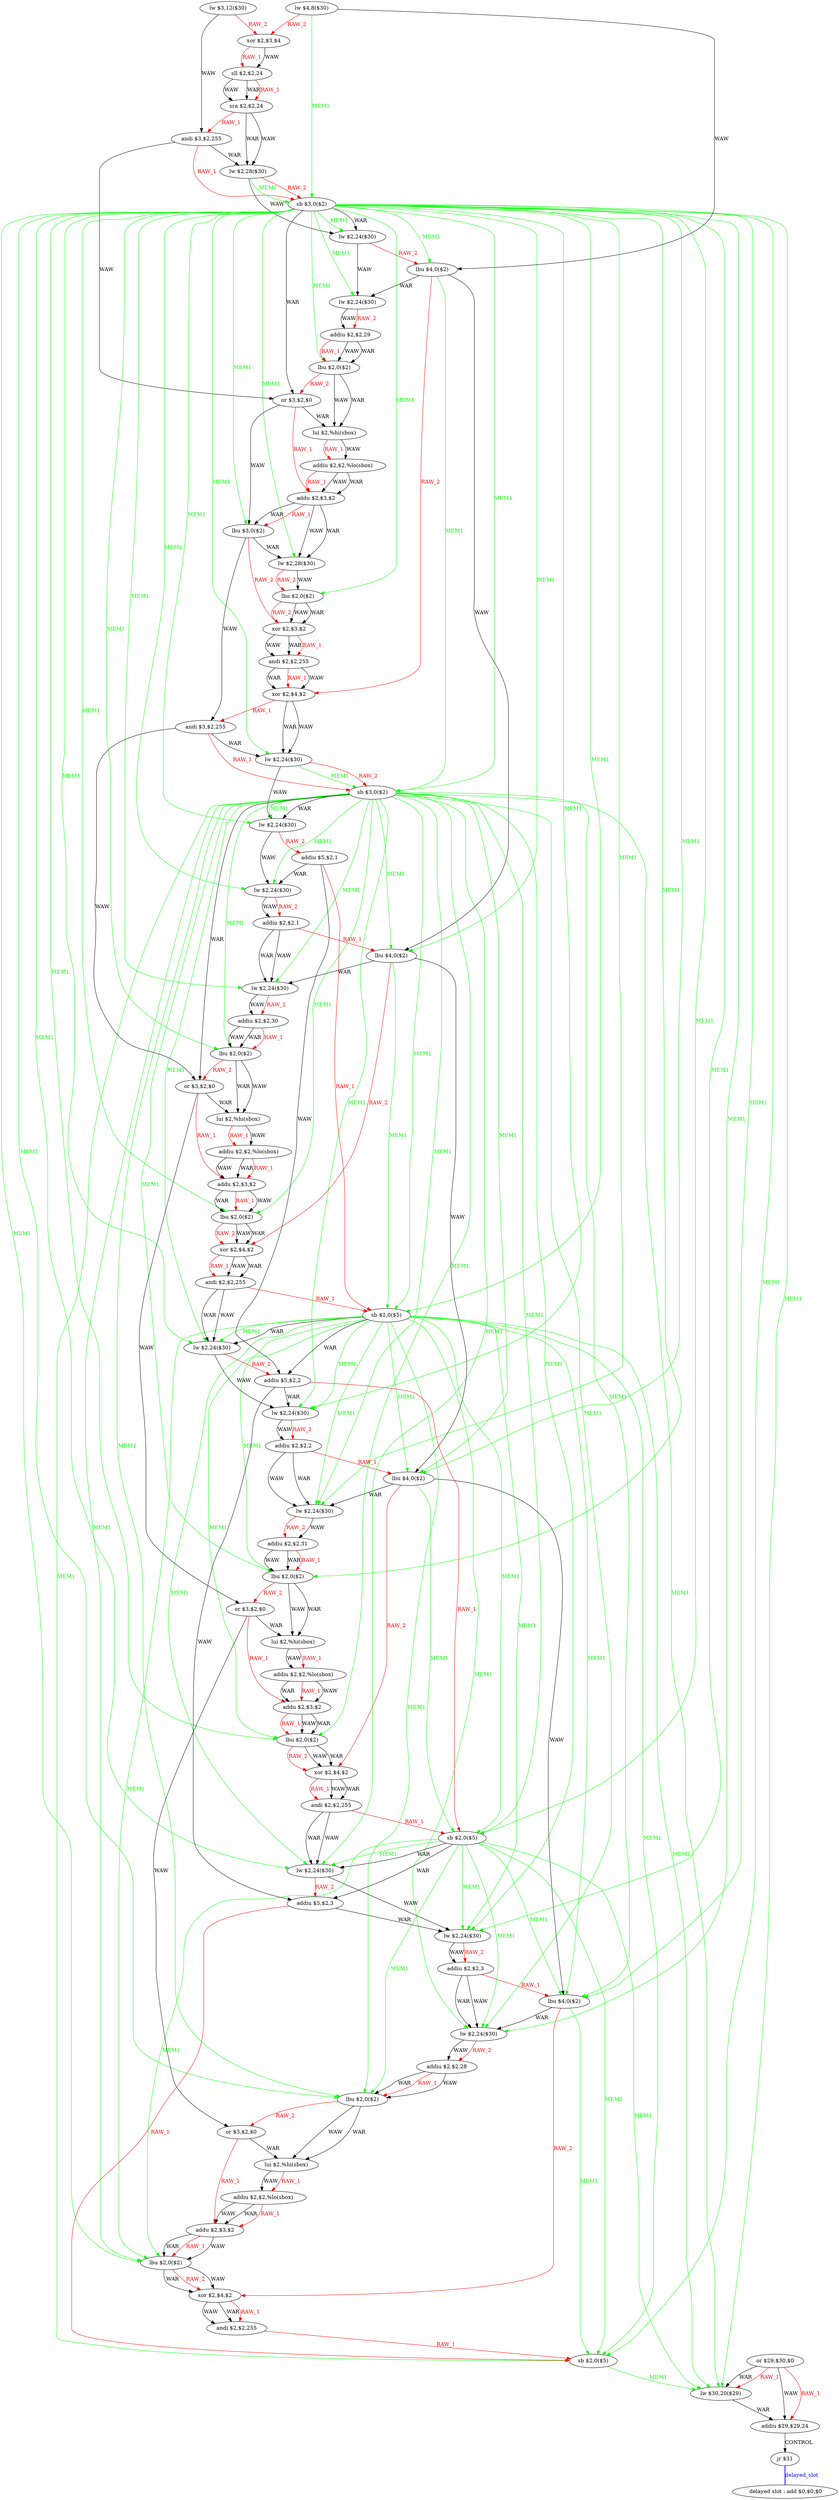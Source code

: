 digraph G1 {
node [shape = ellipse];
i78 [label = " delayed slot : add $0,$0,$0"] ;
i77 ->  i78 [style = bold, dir= none, fontcolor = blue, color = blue, label= "delayed_slot"];
i77 [label = "jr $31"] ;
i0 [label = "lw $3,12($30)"] ;
i0 ->  i2 [color = red, fontcolor = red, label= "RAW_2"];
i0 ->  i5 [label= "WAW"];
i2 [label = "xor $2,$3,$4"] ;
i2 ->  i3 [label= "WAW"];
i2 ->  i3 [color = red, fontcolor = red, label= "RAW_1"];
i3 [label = "sll $2,$2,24"] ;
i3 ->  i4 [label= "WAW"];
i3 ->  i4 [label= "WAR"];
i3 ->  i4 [color = red, fontcolor = red, label= "RAW_1"];
i4 [label = "sra $2,$2,24"] ;
i4 ->  i5 [color = red, fontcolor = red, label= "RAW_1"];
i4 ->  i6 [label= "WAW"];
i4 ->  i6 [label= "WAR"];
i5 [label = "andi $3,$2,255"] ;
i5 ->  i6 [label= "WAR"];
i5 ->  i7 [color = red, fontcolor = red, label= "RAW_1"];
i5 ->  i13 [label= "WAW"];
i6 [label = "lw $2,28($30)"] ;
i6 ->  i7 [color = green, fontcolor = green, label= "MEM1"];
i6 ->  i7 [color = red, fontcolor = red, label= "RAW_2"];
i6 ->  i8 [label= "WAW"];
i7 [label = "sb $3,0($2)"] ;
i7 ->  i8 [label= "WAR"];
i7 ->  i8 [color = green, fontcolor = green, label= "MEM1"];
i7 ->  i9 [color = green, fontcolor = green, label= "MEM1"];
i7 ->  i10 [color = green, fontcolor = green, label= "MEM1"];
i7 ->  i12 [color = green, fontcolor = green, label= "MEM1"];
i7 ->  i13 [label= "WAR"];
i7 ->  i17 [color = green, fontcolor = green, label= "MEM1"];
i7 ->  i18 [color = green, fontcolor = green, label= "MEM1"];
i7 ->  i19 [color = green, fontcolor = green, label= "MEM1"];
i7 ->  i24 [color = green, fontcolor = green, label= "MEM1"];
i7 ->  i25 [color = green, fontcolor = green, label= "MEM1"];
i7 ->  i26 [color = green, fontcolor = green, label= "MEM1"];
i7 ->  i28 [color = green, fontcolor = green, label= "MEM1"];
i7 ->  i30 [color = green, fontcolor = green, label= "MEM1"];
i7 ->  i31 [color = green, fontcolor = green, label= "MEM1"];
i7 ->  i33 [color = green, fontcolor = green, label= "MEM1"];
i7 ->  i38 [color = green, fontcolor = green, label= "MEM1"];
i7 ->  i41 [color = green, fontcolor = green, label= "MEM1"];
i7 ->  i42 [color = green, fontcolor = green, label= "MEM1"];
i7 ->  i44 [color = green, fontcolor = green, label= "MEM1"];
i7 ->  i46 [color = green, fontcolor = green, label= "MEM1"];
i7 ->  i47 [color = green, fontcolor = green, label= "MEM1"];
i7 ->  i49 [color = green, fontcolor = green, label= "MEM1"];
i7 ->  i54 [color = green, fontcolor = green, label= "MEM1"];
i7 ->  i57 [color = green, fontcolor = green, label= "MEM1"];
i7 ->  i58 [color = green, fontcolor = green, label= "MEM1"];
i7 ->  i60 [color = green, fontcolor = green, label= "MEM1"];
i7 ->  i62 [color = green, fontcolor = green, label= "MEM1"];
i7 ->  i63 [color = green, fontcolor = green, label= "MEM1"];
i7 ->  i65 [color = green, fontcolor = green, label= "MEM1"];
i7 ->  i70 [color = green, fontcolor = green, label= "MEM1"];
i7 ->  i73 [color = green, fontcolor = green, label= "MEM1"];
i7 ->  i75 [color = green, fontcolor = green, label= "MEM1"];
i8 [label = "lw $2,24($30)"] ;
i8 ->  i9 [color = red, fontcolor = red, label= "RAW_2"];
i8 ->  i10 [label= "WAW"];
i9 [label = "lbu $4,0($2)"] ;
i9 ->  i10 [label= "WAR"];
i9 ->  i22 [color = red, fontcolor = red, label= "RAW_2"];
i9 ->  i25 [color = green, fontcolor = green, label= "MEM1"];
i9 ->  i30 [label= "WAW"];
i10 [label = "lw $2,24($30)"] ;
i10 ->  i11 [label= "WAW"];
i10 ->  i11 [color = red, fontcolor = red, label= "RAW_2"];
i11 [label = "addiu $2,$2,29"] ;
i11 ->  i12 [label= "WAW"];
i11 ->  i12 [label= "WAR"];
i11 ->  i12 [color = red, fontcolor = red, label= "RAW_1"];
i12 [label = "lbu $2,0($2)"] ;
i12 ->  i13 [color = red, fontcolor = red, label= "RAW_2"];
i12 ->  i14 [label= "WAW"];
i12 ->  i14 [label= "WAR"];
i13 [label = "or $3,$2,$0"] ;
i13 ->  i14 [label= "WAR"];
i13 ->  i16 [color = red, fontcolor = red, label= "RAW_1"];
i13 ->  i17 [label= "WAW"];
i14 [label = "lui $2,%hi(sbox)"] ;
i14 ->  i15 [label= "WAW"];
i14 ->  i15 [color = red, fontcolor = red, label= "RAW_1"];
i15 [label = "addiu $2,$2,%lo(sbox)"] ;
i15 ->  i16 [label= "WAW"];
i15 ->  i16 [label= "WAR"];
i15 ->  i16 [color = red, fontcolor = red, label= "RAW_1"];
i16 [label = "addu $2,$3,$2"] ;
i16 ->  i17 [label= "WAR"];
i16 ->  i17 [color = red, fontcolor = red, label= "RAW_1"];
i16 ->  i18 [label= "WAW"];
i16 ->  i18 [label= "WAR"];
i17 [label = "lbu $3,0($2)"] ;
i17 ->  i18 [label= "WAR"];
i17 ->  i20 [color = red, fontcolor = red, label= "RAW_2"];
i17 ->  i23 [label= "WAW"];
i18 [label = "lw $2,28($30)"] ;
i18 ->  i19 [label= "WAW"];
i18 ->  i19 [color = red, fontcolor = red, label= "RAW_2"];
i19 [label = "lbu $2,0($2)"] ;
i19 ->  i20 [label= "WAW"];
i19 ->  i20 [label= "WAR"];
i19 ->  i20 [color = red, fontcolor = red, label= "RAW_2"];
i20 [label = "xor $2,$3,$2"] ;
i20 ->  i21 [label= "WAW"];
i20 ->  i21 [label= "WAR"];
i20 ->  i21 [color = red, fontcolor = red, label= "RAW_1"];
i21 [label = "andi $2,$2,255"] ;
i21 ->  i22 [label= "WAW"];
i21 ->  i22 [label= "WAR"];
i21 ->  i22 [color = red, fontcolor = red, label= "RAW_1"];
i22 [label = "xor $2,$4,$2"] ;
i22 ->  i23 [color = red, fontcolor = red, label= "RAW_1"];
i22 ->  i24 [label= "WAW"];
i22 ->  i24 [label= "WAR"];
i23 [label = "andi $3,$2,255"] ;
i23 ->  i24 [label= "WAR"];
i23 ->  i25 [color = red, fontcolor = red, label= "RAW_1"];
i23 ->  i34 [label= "WAW"];
i24 [label = "lw $2,24($30)"] ;
i24 ->  i25 [color = green, fontcolor = green, label= "MEM1"];
i24 ->  i25 [color = red, fontcolor = red, label= "RAW_2"];
i24 ->  i26 [label= "WAW"];
i25 [label = "sb $3,0($2)"] ;
i25 ->  i26 [label= "WAR"];
i25 ->  i26 [color = green, fontcolor = green, label= "MEM1"];
i25 ->  i28 [color = green, fontcolor = green, label= "MEM1"];
i25 ->  i30 [color = green, fontcolor = green, label= "MEM1"];
i25 ->  i31 [color = green, fontcolor = green, label= "MEM1"];
i25 ->  i33 [color = green, fontcolor = green, label= "MEM1"];
i25 ->  i34 [label= "WAR"];
i25 ->  i38 [color = green, fontcolor = green, label= "MEM1"];
i25 ->  i41 [color = green, fontcolor = green, label= "MEM1"];
i25 ->  i42 [color = green, fontcolor = green, label= "MEM1"];
i25 ->  i44 [color = green, fontcolor = green, label= "MEM1"];
i25 ->  i46 [color = green, fontcolor = green, label= "MEM1"];
i25 ->  i47 [color = green, fontcolor = green, label= "MEM1"];
i25 ->  i49 [color = green, fontcolor = green, label= "MEM1"];
i25 ->  i54 [color = green, fontcolor = green, label= "MEM1"];
i25 ->  i57 [color = green, fontcolor = green, label= "MEM1"];
i25 ->  i58 [color = green, fontcolor = green, label= "MEM1"];
i25 ->  i60 [color = green, fontcolor = green, label= "MEM1"];
i25 ->  i62 [color = green, fontcolor = green, label= "MEM1"];
i25 ->  i63 [color = green, fontcolor = green, label= "MEM1"];
i25 ->  i65 [color = green, fontcolor = green, label= "MEM1"];
i25 ->  i70 [color = green, fontcolor = green, label= "MEM1"];
i25 ->  i73 [color = green, fontcolor = green, label= "MEM1"];
i25 ->  i75 [color = green, fontcolor = green, label= "MEM1"];
i26 [label = "lw $2,24($30)"] ;
i26 ->  i27 [color = red, fontcolor = red, label= "RAW_2"];
i26 ->  i28 [label= "WAW"];
i27 [label = "addiu $5,$2,1"] ;
i27 ->  i28 [label= "WAR"];
i27 ->  i41 [color = red, fontcolor = red, label= "RAW_1"];
i27 ->  i43 [label= "WAW"];
i28 [label = "lw $2,24($30)"] ;
i28 ->  i29 [label= "WAW"];
i28 ->  i29 [color = red, fontcolor = red, label= "RAW_2"];
i29 [label = "addiu $2,$2,1"] ;
i29 ->  i30 [color = red, fontcolor = red, label= "RAW_1"];
i29 ->  i31 [label= "WAW"];
i29 ->  i31 [label= "WAR"];
i30 [label = "lbu $4,0($2)"] ;
i30 ->  i31 [label= "WAR"];
i30 ->  i39 [color = red, fontcolor = red, label= "RAW_2"];
i30 ->  i41 [color = green, fontcolor = green, label= "MEM1"];
i30 ->  i46 [label= "WAW"];
i31 [label = "lw $2,24($30)"] ;
i31 ->  i32 [label= "WAW"];
i31 ->  i32 [color = red, fontcolor = red, label= "RAW_2"];
i32 [label = "addiu $2,$2,30"] ;
i32 ->  i33 [label= "WAW"];
i32 ->  i33 [label= "WAR"];
i32 ->  i33 [color = red, fontcolor = red, label= "RAW_1"];
i33 [label = "lbu $2,0($2)"] ;
i33 ->  i34 [color = red, fontcolor = red, label= "RAW_2"];
i33 ->  i35 [label= "WAW"];
i33 ->  i35 [label= "WAR"];
i34 [label = "or $3,$2,$0"] ;
i34 ->  i35 [label= "WAR"];
i34 ->  i37 [color = red, fontcolor = red, label= "RAW_1"];
i34 ->  i50 [label= "WAW"];
i35 [label = "lui $2,%hi(sbox)"] ;
i35 ->  i36 [label= "WAW"];
i35 ->  i36 [color = red, fontcolor = red, label= "RAW_1"];
i36 [label = "addiu $2,$2,%lo(sbox)"] ;
i36 ->  i37 [label= "WAW"];
i36 ->  i37 [label= "WAR"];
i36 ->  i37 [color = red, fontcolor = red, label= "RAW_1"];
i37 [label = "addu $2,$3,$2"] ;
i37 ->  i38 [label= "WAW"];
i37 ->  i38 [label= "WAR"];
i37 ->  i38 [color = red, fontcolor = red, label= "RAW_1"];
i38 [label = "lbu $2,0($2)"] ;
i38 ->  i39 [label= "WAW"];
i38 ->  i39 [label= "WAR"];
i38 ->  i39 [color = red, fontcolor = red, label= "RAW_2"];
i39 [label = "xor $2,$4,$2"] ;
i39 ->  i40 [label= "WAW"];
i39 ->  i40 [label= "WAR"];
i39 ->  i40 [color = red, fontcolor = red, label= "RAW_1"];
i40 [label = "andi $2,$2,255"] ;
i40 ->  i41 [color = red, fontcolor = red, label= "RAW_1"];
i40 ->  i42 [label= "WAW"];
i40 ->  i42 [label= "WAR"];
i41 [label = "sb $2,0($5)"] ;
i41 ->  i42 [label= "WAR"];
i41 ->  i42 [color = green, fontcolor = green, label= "MEM1"];
i41 ->  i43 [label= "WAR"];
i41 ->  i44 [color = green, fontcolor = green, label= "MEM1"];
i41 ->  i46 [color = green, fontcolor = green, label= "MEM1"];
i41 ->  i47 [color = green, fontcolor = green, label= "MEM1"];
i41 ->  i49 [color = green, fontcolor = green, label= "MEM1"];
i41 ->  i54 [color = green, fontcolor = green, label= "MEM1"];
i41 ->  i57 [color = green, fontcolor = green, label= "MEM1"];
i41 ->  i58 [color = green, fontcolor = green, label= "MEM1"];
i41 ->  i60 [color = green, fontcolor = green, label= "MEM1"];
i41 ->  i62 [color = green, fontcolor = green, label= "MEM1"];
i41 ->  i63 [color = green, fontcolor = green, label= "MEM1"];
i41 ->  i65 [color = green, fontcolor = green, label= "MEM1"];
i41 ->  i70 [color = green, fontcolor = green, label= "MEM1"];
i41 ->  i73 [color = green, fontcolor = green, label= "MEM1"];
i41 ->  i75 [color = green, fontcolor = green, label= "MEM1"];
i42 [label = "lw $2,24($30)"] ;
i42 ->  i43 [color = red, fontcolor = red, label= "RAW_2"];
i42 ->  i44 [label= "WAW"];
i43 [label = "addiu $5,$2,2"] ;
i43 ->  i44 [label= "WAR"];
i43 ->  i57 [color = red, fontcolor = red, label= "RAW_1"];
i43 ->  i59 [label= "WAW"];
i44 [label = "lw $2,24($30)"] ;
i44 ->  i45 [label= "WAW"];
i44 ->  i45 [color = red, fontcolor = red, label= "RAW_2"];
i45 [label = "addiu $2,$2,2"] ;
i45 ->  i46 [color = red, fontcolor = red, label= "RAW_1"];
i45 ->  i47 [label= "WAW"];
i45 ->  i47 [label= "WAR"];
i46 [label = "lbu $4,0($2)"] ;
i46 ->  i47 [label= "WAR"];
i46 ->  i55 [color = red, fontcolor = red, label= "RAW_2"];
i46 ->  i57 [color = green, fontcolor = green, label= "MEM1"];
i46 ->  i62 [label= "WAW"];
i47 [label = "lw $2,24($30)"] ;
i47 ->  i48 [label= "WAW"];
i47 ->  i48 [color = red, fontcolor = red, label= "RAW_2"];
i48 [label = "addiu $2,$2,31"] ;
i48 ->  i49 [label= "WAW"];
i48 ->  i49 [label= "WAR"];
i48 ->  i49 [color = red, fontcolor = red, label= "RAW_1"];
i49 [label = "lbu $2,0($2)"] ;
i49 ->  i50 [color = red, fontcolor = red, label= "RAW_2"];
i49 ->  i51 [label= "WAW"];
i49 ->  i51 [label= "WAR"];
i50 [label = "or $3,$2,$0"] ;
i50 ->  i51 [label= "WAR"];
i50 ->  i53 [color = red, fontcolor = red, label= "RAW_1"];
i50 ->  i66 [label= "WAW"];
i51 [label = "lui $2,%hi(sbox)"] ;
i51 ->  i52 [label= "WAW"];
i51 ->  i52 [color = red, fontcolor = red, label= "RAW_1"];
i52 [label = "addiu $2,$2,%lo(sbox)"] ;
i52 ->  i53 [label= "WAW"];
i52 ->  i53 [label= "WAR"];
i52 ->  i53 [color = red, fontcolor = red, label= "RAW_1"];
i53 [label = "addu $2,$3,$2"] ;
i53 ->  i54 [label= "WAW"];
i53 ->  i54 [label= "WAR"];
i53 ->  i54 [color = red, fontcolor = red, label= "RAW_1"];
i54 [label = "lbu $2,0($2)"] ;
i54 ->  i55 [label= "WAW"];
i54 ->  i55 [label= "WAR"];
i54 ->  i55 [color = red, fontcolor = red, label= "RAW_2"];
i55 [label = "xor $2,$4,$2"] ;
i55 ->  i56 [label= "WAW"];
i55 ->  i56 [label= "WAR"];
i55 ->  i56 [color = red, fontcolor = red, label= "RAW_1"];
i56 [label = "andi $2,$2,255"] ;
i56 ->  i57 [color = red, fontcolor = red, label= "RAW_1"];
i56 ->  i58 [label= "WAW"];
i56 ->  i58 [label= "WAR"];
i57 [label = "sb $2,0($5)"] ;
i57 ->  i58 [label= "WAR"];
i57 ->  i58 [color = green, fontcolor = green, label= "MEM1"];
i57 ->  i59 [label= "WAR"];
i57 ->  i60 [color = green, fontcolor = green, label= "MEM1"];
i57 ->  i62 [color = green, fontcolor = green, label= "MEM1"];
i57 ->  i63 [color = green, fontcolor = green, label= "MEM1"];
i57 ->  i65 [color = green, fontcolor = green, label= "MEM1"];
i57 ->  i70 [color = green, fontcolor = green, label= "MEM1"];
i57 ->  i73 [color = green, fontcolor = green, label= "MEM1"];
i57 ->  i75 [color = green, fontcolor = green, label= "MEM1"];
i58 [label = "lw $2,24($30)"] ;
i58 ->  i59 [color = red, fontcolor = red, label= "RAW_2"];
i58 ->  i60 [label= "WAW"];
i59 [label = "addiu $5,$2,3"] ;
i59 ->  i60 [label= "WAR"];
i59 ->  i73 [color = red, fontcolor = red, label= "RAW_1"];
i60 [label = "lw $2,24($30)"] ;
i60 ->  i61 [label= "WAW"];
i60 ->  i61 [color = red, fontcolor = red, label= "RAW_2"];
i61 [label = "addiu $2,$2,3"] ;
i61 ->  i62 [color = red, fontcolor = red, label= "RAW_1"];
i61 ->  i63 [label= "WAW"];
i61 ->  i63 [label= "WAR"];
i62 [label = "lbu $4,0($2)"] ;
i62 ->  i63 [label= "WAR"];
i62 ->  i71 [color = red, fontcolor = red, label= "RAW_2"];
i62 ->  i73 [color = green, fontcolor = green, label= "MEM1"];
i63 [label = "lw $2,24($30)"] ;
i63 ->  i64 [label= "WAW"];
i63 ->  i64 [color = red, fontcolor = red, label= "RAW_2"];
i64 [label = "addiu $2,$2,28"] ;
i64 ->  i65 [label= "WAW"];
i64 ->  i65 [label= "WAR"];
i64 ->  i65 [color = red, fontcolor = red, label= "RAW_1"];
i65 [label = "lbu $2,0($2)"] ;
i65 ->  i66 [color = red, fontcolor = red, label= "RAW_2"];
i65 ->  i67 [label= "WAW"];
i65 ->  i67 [label= "WAR"];
i66 [label = "or $3,$2,$0"] ;
i66 ->  i67 [label= "WAR"];
i66 ->  i69 [color = red, fontcolor = red, label= "RAW_1"];
i67 [label = "lui $2,%hi(sbox)"] ;
i67 ->  i68 [label= "WAW"];
i67 ->  i68 [color = red, fontcolor = red, label= "RAW_1"];
i68 [label = "addiu $2,$2,%lo(sbox)"] ;
i68 ->  i69 [label= "WAW"];
i68 ->  i69 [label= "WAR"];
i68 ->  i69 [color = red, fontcolor = red, label= "RAW_1"];
i69 [label = "addu $2,$3,$2"] ;
i69 ->  i70 [label= "WAW"];
i69 ->  i70 [label= "WAR"];
i69 ->  i70 [color = red, fontcolor = red, label= "RAW_1"];
i70 [label = "lbu $2,0($2)"] ;
i70 ->  i71 [label= "WAW"];
i70 ->  i71 [label= "WAR"];
i70 ->  i71 [color = red, fontcolor = red, label= "RAW_2"];
i71 [label = "xor $2,$4,$2"] ;
i71 ->  i72 [label= "WAW"];
i71 ->  i72 [label= "WAR"];
i71 ->  i72 [color = red, fontcolor = red, label= "RAW_1"];
i72 [label = "andi $2,$2,255"] ;
i72 ->  i73 [color = red, fontcolor = red, label= "RAW_1"];
i73 [label = "sb $2,0($5)"] ;
i73 ->  i75 [color = green, fontcolor = green, label= "MEM1"];
i75 [label = "lw $30,20($29)"] ;
i75 ->  i76 [label= "WAR"];
i76 [label = "addiu $29,$29,24"] ;
i76 ->  i77 [label= "CONTROL"];
i1 [label = "lw $4,8($30)"] ;
i1 ->  i2 [color = red, fontcolor = red, label= "RAW_2"];
i1 ->  i7 [color = green, fontcolor = green, label= "MEM1"];
i1 ->  i9 [label= "WAW"];
i74 [label = "or $29,$30,$0"] ;
i74 ->  i75 [label= "WAR"];
i74 ->  i75 [color = red, fontcolor = red, label= "RAW_1"];
i74 ->  i76 [label= "WAW"];
i74 ->  i76 [color = red, fontcolor = red, label= "RAW_1"];
}
